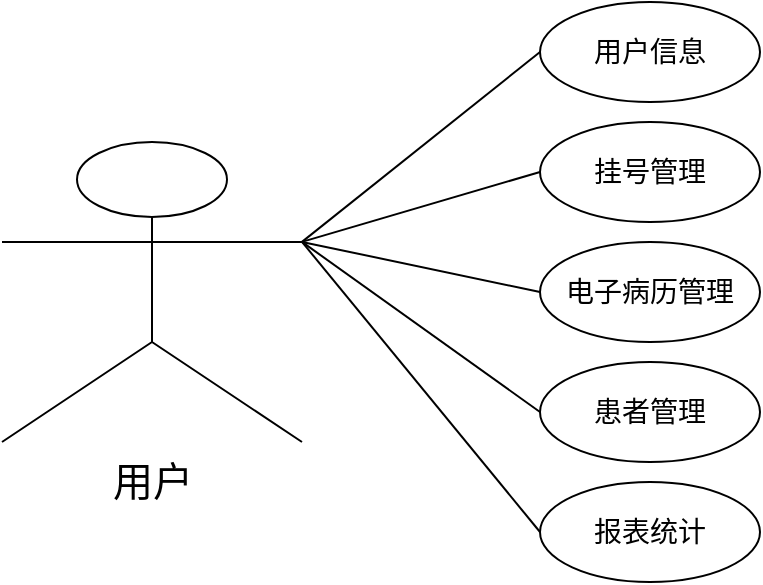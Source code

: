 <mxfile version="26.2.3">
  <diagram name="第 1 页" id="CN1bkAVNUNSqw8Xy8RyV">
    <mxGraphModel dx="1036" dy="574" grid="1" gridSize="10" guides="1" tooltips="1" connect="1" arrows="1" fold="1" page="1" pageScale="1" pageWidth="827" pageHeight="1169" math="0" shadow="0">
      <root>
        <mxCell id="0" />
        <mxCell id="1" parent="0" />
        <mxCell id="pN44KU4ayDY2uJZS332P-8" value="" style="shape=umlActor;verticalLabelPosition=bottom;verticalAlign=top;html=1;outlineConnect=0;labelBackgroundColor=none;" vertex="1" parent="1">
          <mxGeometry x="90" y="200" width="150" height="150" as="geometry" />
        </mxCell>
        <mxCell id="pN44KU4ayDY2uJZS332P-14" value="用户" style="text;html=1;align=center;verticalAlign=middle;resizable=0;points=[];autosize=1;strokeColor=none;fillColor=none;fontFamily=Architects Daughter;fontSource=https%3A%2F%2Ffonts.googleapis.com%2Fcss%3Ffamily%3DArchitects%2BDaughter;fontSize=20;" vertex="1" parent="1">
          <mxGeometry x="135" y="350" width="60" height="40" as="geometry" />
        </mxCell>
        <mxCell id="pN44KU4ayDY2uJZS332P-18" value="&lt;font style=&quot;font-size: 14px;&quot;&gt;用户信息&lt;/font&gt;" style="ellipse;whiteSpace=wrap;html=1;" vertex="1" parent="1">
          <mxGeometry x="359" y="130" width="110" height="50" as="geometry" />
        </mxCell>
        <mxCell id="pN44KU4ayDY2uJZS332P-19" value="" style="endArrow=none;html=1;rounded=0;exitX=1;exitY=0.333;exitDx=0;exitDy=0;exitPerimeter=0;entryX=0;entryY=0.5;entryDx=0;entryDy=0;" edge="1" parent="1" source="pN44KU4ayDY2uJZS332P-8" target="pN44KU4ayDY2uJZS332P-18">
          <mxGeometry width="50" height="50" relative="1" as="geometry">
            <mxPoint x="390" y="320" as="sourcePoint" />
            <mxPoint x="440" y="270" as="targetPoint" />
          </mxGeometry>
        </mxCell>
        <mxCell id="pN44KU4ayDY2uJZS332P-21" value="" style="endArrow=none;html=1;rounded=0;entryX=0;entryY=0.5;entryDx=0;entryDy=0;exitX=1;exitY=0.333;exitDx=0;exitDy=0;exitPerimeter=0;" edge="1" parent="1" target="pN44KU4ayDY2uJZS332P-29" source="pN44KU4ayDY2uJZS332P-8">
          <mxGeometry width="50" height="50" relative="1" as="geometry">
            <mxPoint x="240" y="220" as="sourcePoint" />
            <mxPoint x="380" y="300" as="targetPoint" />
          </mxGeometry>
        </mxCell>
        <mxCell id="pN44KU4ayDY2uJZS332P-23" value="" style="endArrow=none;html=1;rounded=0;exitX=1;exitY=0.333;exitDx=0;exitDy=0;exitPerimeter=0;entryX=0;entryY=0.5;entryDx=0;entryDy=0;" edge="1" parent="1" target="pN44KU4ayDY2uJZS332P-30" source="pN44KU4ayDY2uJZS332P-8">
          <mxGeometry width="50" height="50" relative="1" as="geometry">
            <mxPoint x="260" y="240" as="sourcePoint" />
            <mxPoint x="380" y="235" as="targetPoint" />
          </mxGeometry>
        </mxCell>
        <mxCell id="pN44KU4ayDY2uJZS332P-25" value="" style="endArrow=none;html=1;rounded=0;exitX=1;exitY=0.333;exitDx=0;exitDy=0;exitPerimeter=0;entryX=0;entryY=0.5;entryDx=0;entryDy=0;" edge="1" parent="1" target="pN44KU4ayDY2uJZS332P-31" source="pN44KU4ayDY2uJZS332P-8">
          <mxGeometry width="50" height="50" relative="1" as="geometry">
            <mxPoint x="230" y="380" as="sourcePoint" />
            <mxPoint x="380" y="350" as="targetPoint" />
          </mxGeometry>
        </mxCell>
        <mxCell id="pN44KU4ayDY2uJZS332P-27" value="" style="endArrow=none;html=1;rounded=0;exitX=1;exitY=0.333;exitDx=0;exitDy=0;exitPerimeter=0;entryX=0;entryY=0.5;entryDx=0;entryDy=0;" edge="1" parent="1" target="pN44KU4ayDY2uJZS332P-32" source="pN44KU4ayDY2uJZS332P-8">
          <mxGeometry width="50" height="50" relative="1" as="geometry">
            <mxPoint x="280" y="500" as="sourcePoint" />
            <mxPoint x="380" y="390" as="targetPoint" />
          </mxGeometry>
        </mxCell>
        <mxCell id="pN44KU4ayDY2uJZS332P-29" value="&lt;span style=&quot;font-size: 14px;&quot;&gt;电子病历管理&lt;/span&gt;" style="ellipse;whiteSpace=wrap;html=1;" vertex="1" parent="1">
          <mxGeometry x="359" y="250" width="110" height="50" as="geometry" />
        </mxCell>
        <mxCell id="pN44KU4ayDY2uJZS332P-30" value="&lt;span style=&quot;font-size: 14px;&quot;&gt;挂号管理&lt;/span&gt;" style="ellipse;whiteSpace=wrap;html=1;" vertex="1" parent="1">
          <mxGeometry x="359" y="190" width="110" height="50" as="geometry" />
        </mxCell>
        <mxCell id="pN44KU4ayDY2uJZS332P-31" value="&lt;font style=&quot;font-size: 14px;&quot;&gt;患者管理&lt;/font&gt;" style="ellipse;whiteSpace=wrap;html=1;" vertex="1" parent="1">
          <mxGeometry x="359" y="310" width="110" height="50" as="geometry" />
        </mxCell>
        <mxCell id="pN44KU4ayDY2uJZS332P-32" value="&lt;span style=&quot;font-size: 14px;&quot;&gt;报表统计&lt;/span&gt;" style="ellipse;whiteSpace=wrap;html=1;" vertex="1" parent="1">
          <mxGeometry x="359" y="370" width="110" height="50" as="geometry" />
        </mxCell>
      </root>
    </mxGraphModel>
  </diagram>
</mxfile>
